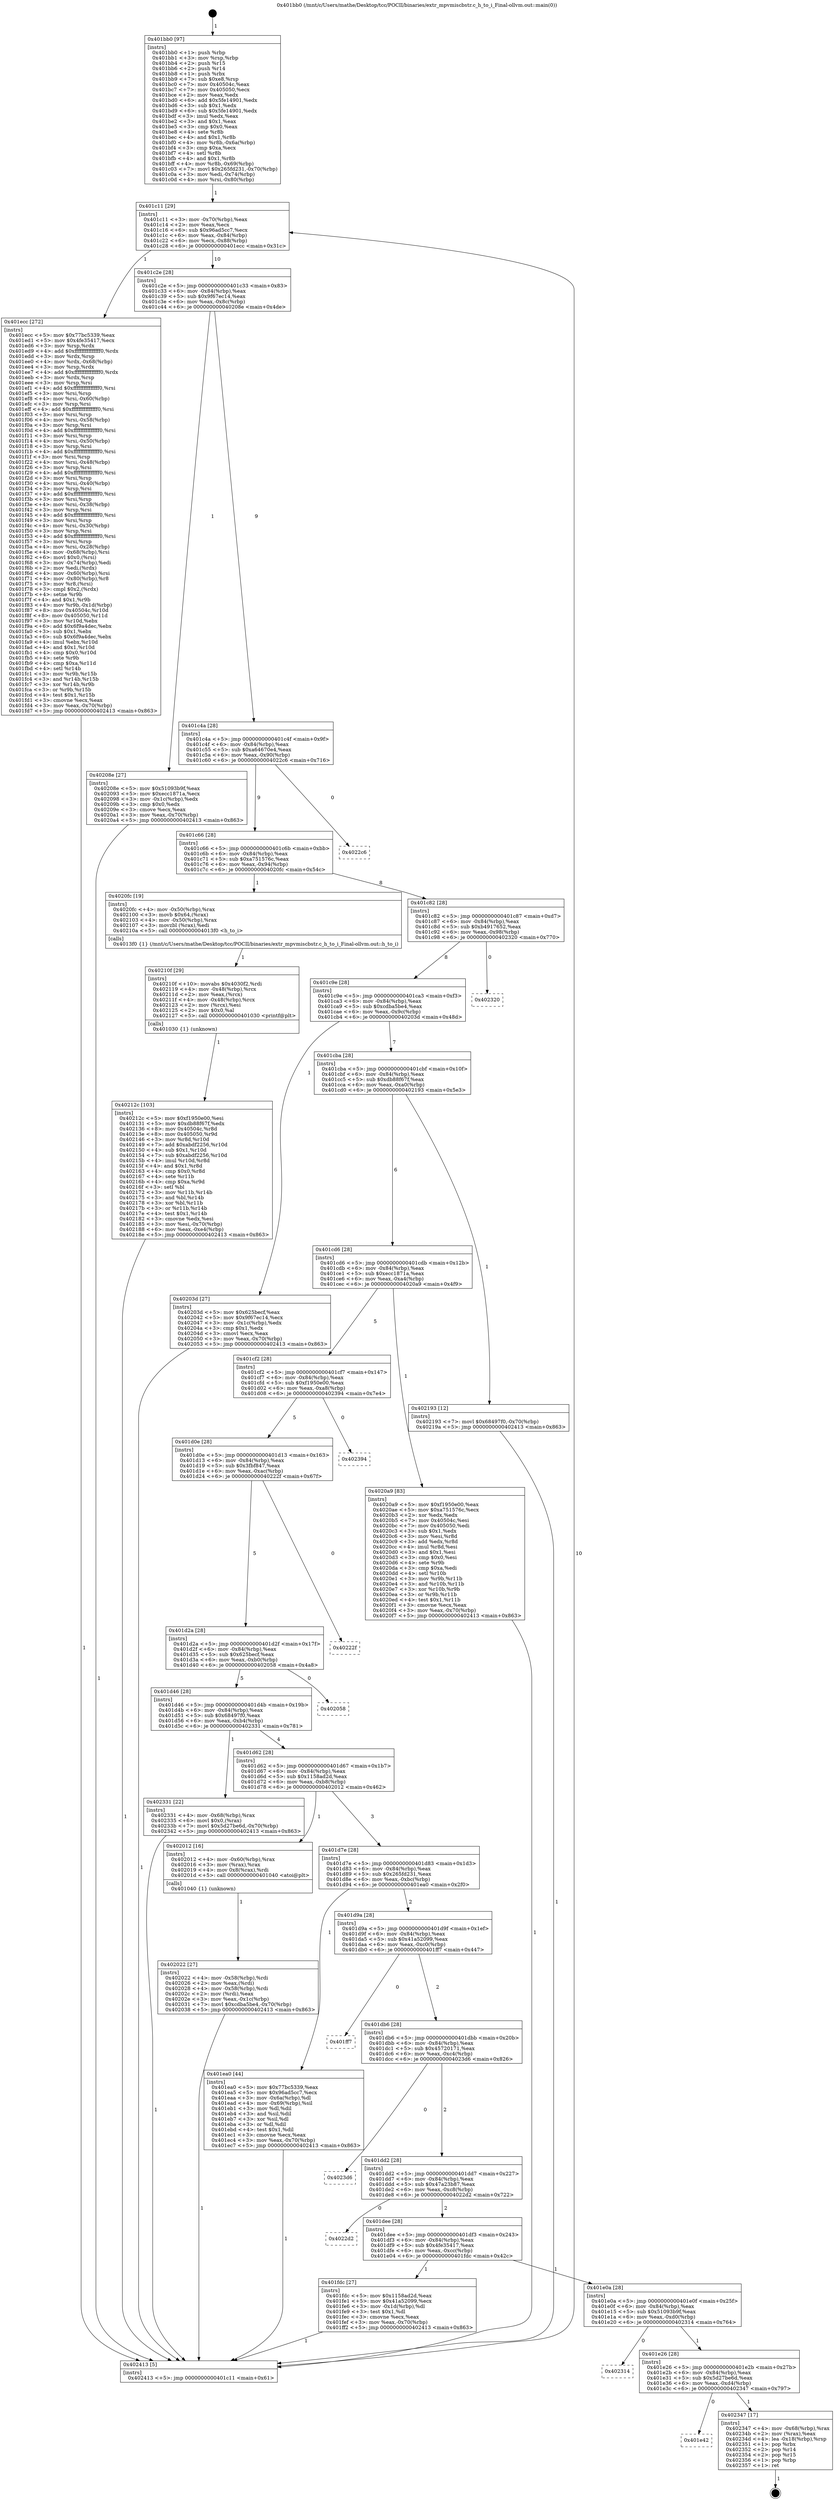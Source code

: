 digraph "0x401bb0" {
  label = "0x401bb0 (/mnt/c/Users/mathe/Desktop/tcc/POCII/binaries/extr_mpvmiscbstr.c_h_to_i_Final-ollvm.out::main(0))"
  labelloc = "t"
  node[shape=record]

  Entry [label="",width=0.3,height=0.3,shape=circle,fillcolor=black,style=filled]
  "0x401c11" [label="{
     0x401c11 [29]\l
     | [instrs]\l
     &nbsp;&nbsp;0x401c11 \<+3\>: mov -0x70(%rbp),%eax\l
     &nbsp;&nbsp;0x401c14 \<+2\>: mov %eax,%ecx\l
     &nbsp;&nbsp;0x401c16 \<+6\>: sub $0x96ad5cc7,%ecx\l
     &nbsp;&nbsp;0x401c1c \<+6\>: mov %eax,-0x84(%rbp)\l
     &nbsp;&nbsp;0x401c22 \<+6\>: mov %ecx,-0x88(%rbp)\l
     &nbsp;&nbsp;0x401c28 \<+6\>: je 0000000000401ecc \<main+0x31c\>\l
  }"]
  "0x401ecc" [label="{
     0x401ecc [272]\l
     | [instrs]\l
     &nbsp;&nbsp;0x401ecc \<+5\>: mov $0x77bc5339,%eax\l
     &nbsp;&nbsp;0x401ed1 \<+5\>: mov $0x4fe35417,%ecx\l
     &nbsp;&nbsp;0x401ed6 \<+3\>: mov %rsp,%rdx\l
     &nbsp;&nbsp;0x401ed9 \<+4\>: add $0xfffffffffffffff0,%rdx\l
     &nbsp;&nbsp;0x401edd \<+3\>: mov %rdx,%rsp\l
     &nbsp;&nbsp;0x401ee0 \<+4\>: mov %rdx,-0x68(%rbp)\l
     &nbsp;&nbsp;0x401ee4 \<+3\>: mov %rsp,%rdx\l
     &nbsp;&nbsp;0x401ee7 \<+4\>: add $0xfffffffffffffff0,%rdx\l
     &nbsp;&nbsp;0x401eeb \<+3\>: mov %rdx,%rsp\l
     &nbsp;&nbsp;0x401eee \<+3\>: mov %rsp,%rsi\l
     &nbsp;&nbsp;0x401ef1 \<+4\>: add $0xfffffffffffffff0,%rsi\l
     &nbsp;&nbsp;0x401ef5 \<+3\>: mov %rsi,%rsp\l
     &nbsp;&nbsp;0x401ef8 \<+4\>: mov %rsi,-0x60(%rbp)\l
     &nbsp;&nbsp;0x401efc \<+3\>: mov %rsp,%rsi\l
     &nbsp;&nbsp;0x401eff \<+4\>: add $0xfffffffffffffff0,%rsi\l
     &nbsp;&nbsp;0x401f03 \<+3\>: mov %rsi,%rsp\l
     &nbsp;&nbsp;0x401f06 \<+4\>: mov %rsi,-0x58(%rbp)\l
     &nbsp;&nbsp;0x401f0a \<+3\>: mov %rsp,%rsi\l
     &nbsp;&nbsp;0x401f0d \<+4\>: add $0xfffffffffffffff0,%rsi\l
     &nbsp;&nbsp;0x401f11 \<+3\>: mov %rsi,%rsp\l
     &nbsp;&nbsp;0x401f14 \<+4\>: mov %rsi,-0x50(%rbp)\l
     &nbsp;&nbsp;0x401f18 \<+3\>: mov %rsp,%rsi\l
     &nbsp;&nbsp;0x401f1b \<+4\>: add $0xfffffffffffffff0,%rsi\l
     &nbsp;&nbsp;0x401f1f \<+3\>: mov %rsi,%rsp\l
     &nbsp;&nbsp;0x401f22 \<+4\>: mov %rsi,-0x48(%rbp)\l
     &nbsp;&nbsp;0x401f26 \<+3\>: mov %rsp,%rsi\l
     &nbsp;&nbsp;0x401f29 \<+4\>: add $0xfffffffffffffff0,%rsi\l
     &nbsp;&nbsp;0x401f2d \<+3\>: mov %rsi,%rsp\l
     &nbsp;&nbsp;0x401f30 \<+4\>: mov %rsi,-0x40(%rbp)\l
     &nbsp;&nbsp;0x401f34 \<+3\>: mov %rsp,%rsi\l
     &nbsp;&nbsp;0x401f37 \<+4\>: add $0xfffffffffffffff0,%rsi\l
     &nbsp;&nbsp;0x401f3b \<+3\>: mov %rsi,%rsp\l
     &nbsp;&nbsp;0x401f3e \<+4\>: mov %rsi,-0x38(%rbp)\l
     &nbsp;&nbsp;0x401f42 \<+3\>: mov %rsp,%rsi\l
     &nbsp;&nbsp;0x401f45 \<+4\>: add $0xfffffffffffffff0,%rsi\l
     &nbsp;&nbsp;0x401f49 \<+3\>: mov %rsi,%rsp\l
     &nbsp;&nbsp;0x401f4c \<+4\>: mov %rsi,-0x30(%rbp)\l
     &nbsp;&nbsp;0x401f50 \<+3\>: mov %rsp,%rsi\l
     &nbsp;&nbsp;0x401f53 \<+4\>: add $0xfffffffffffffff0,%rsi\l
     &nbsp;&nbsp;0x401f57 \<+3\>: mov %rsi,%rsp\l
     &nbsp;&nbsp;0x401f5a \<+4\>: mov %rsi,-0x28(%rbp)\l
     &nbsp;&nbsp;0x401f5e \<+4\>: mov -0x68(%rbp),%rsi\l
     &nbsp;&nbsp;0x401f62 \<+6\>: movl $0x0,(%rsi)\l
     &nbsp;&nbsp;0x401f68 \<+3\>: mov -0x74(%rbp),%edi\l
     &nbsp;&nbsp;0x401f6b \<+2\>: mov %edi,(%rdx)\l
     &nbsp;&nbsp;0x401f6d \<+4\>: mov -0x60(%rbp),%rsi\l
     &nbsp;&nbsp;0x401f71 \<+4\>: mov -0x80(%rbp),%r8\l
     &nbsp;&nbsp;0x401f75 \<+3\>: mov %r8,(%rsi)\l
     &nbsp;&nbsp;0x401f78 \<+3\>: cmpl $0x2,(%rdx)\l
     &nbsp;&nbsp;0x401f7b \<+4\>: setne %r9b\l
     &nbsp;&nbsp;0x401f7f \<+4\>: and $0x1,%r9b\l
     &nbsp;&nbsp;0x401f83 \<+4\>: mov %r9b,-0x1d(%rbp)\l
     &nbsp;&nbsp;0x401f87 \<+8\>: mov 0x40504c,%r10d\l
     &nbsp;&nbsp;0x401f8f \<+8\>: mov 0x405050,%r11d\l
     &nbsp;&nbsp;0x401f97 \<+3\>: mov %r10d,%ebx\l
     &nbsp;&nbsp;0x401f9a \<+6\>: add $0x6f9a4dec,%ebx\l
     &nbsp;&nbsp;0x401fa0 \<+3\>: sub $0x1,%ebx\l
     &nbsp;&nbsp;0x401fa3 \<+6\>: sub $0x6f9a4dec,%ebx\l
     &nbsp;&nbsp;0x401fa9 \<+4\>: imul %ebx,%r10d\l
     &nbsp;&nbsp;0x401fad \<+4\>: and $0x1,%r10d\l
     &nbsp;&nbsp;0x401fb1 \<+4\>: cmp $0x0,%r10d\l
     &nbsp;&nbsp;0x401fb5 \<+4\>: sete %r9b\l
     &nbsp;&nbsp;0x401fb9 \<+4\>: cmp $0xa,%r11d\l
     &nbsp;&nbsp;0x401fbd \<+4\>: setl %r14b\l
     &nbsp;&nbsp;0x401fc1 \<+3\>: mov %r9b,%r15b\l
     &nbsp;&nbsp;0x401fc4 \<+3\>: and %r14b,%r15b\l
     &nbsp;&nbsp;0x401fc7 \<+3\>: xor %r14b,%r9b\l
     &nbsp;&nbsp;0x401fca \<+3\>: or %r9b,%r15b\l
     &nbsp;&nbsp;0x401fcd \<+4\>: test $0x1,%r15b\l
     &nbsp;&nbsp;0x401fd1 \<+3\>: cmovne %ecx,%eax\l
     &nbsp;&nbsp;0x401fd4 \<+3\>: mov %eax,-0x70(%rbp)\l
     &nbsp;&nbsp;0x401fd7 \<+5\>: jmp 0000000000402413 \<main+0x863\>\l
  }"]
  "0x401c2e" [label="{
     0x401c2e [28]\l
     | [instrs]\l
     &nbsp;&nbsp;0x401c2e \<+5\>: jmp 0000000000401c33 \<main+0x83\>\l
     &nbsp;&nbsp;0x401c33 \<+6\>: mov -0x84(%rbp),%eax\l
     &nbsp;&nbsp;0x401c39 \<+5\>: sub $0x9f67ec14,%eax\l
     &nbsp;&nbsp;0x401c3e \<+6\>: mov %eax,-0x8c(%rbp)\l
     &nbsp;&nbsp;0x401c44 \<+6\>: je 000000000040208e \<main+0x4de\>\l
  }"]
  Exit [label="",width=0.3,height=0.3,shape=circle,fillcolor=black,style=filled,peripheries=2]
  "0x40208e" [label="{
     0x40208e [27]\l
     | [instrs]\l
     &nbsp;&nbsp;0x40208e \<+5\>: mov $0x51093b9f,%eax\l
     &nbsp;&nbsp;0x402093 \<+5\>: mov $0xecc1871a,%ecx\l
     &nbsp;&nbsp;0x402098 \<+3\>: mov -0x1c(%rbp),%edx\l
     &nbsp;&nbsp;0x40209b \<+3\>: cmp $0x0,%edx\l
     &nbsp;&nbsp;0x40209e \<+3\>: cmove %ecx,%eax\l
     &nbsp;&nbsp;0x4020a1 \<+3\>: mov %eax,-0x70(%rbp)\l
     &nbsp;&nbsp;0x4020a4 \<+5\>: jmp 0000000000402413 \<main+0x863\>\l
  }"]
  "0x401c4a" [label="{
     0x401c4a [28]\l
     | [instrs]\l
     &nbsp;&nbsp;0x401c4a \<+5\>: jmp 0000000000401c4f \<main+0x9f\>\l
     &nbsp;&nbsp;0x401c4f \<+6\>: mov -0x84(%rbp),%eax\l
     &nbsp;&nbsp;0x401c55 \<+5\>: sub $0xa64670e4,%eax\l
     &nbsp;&nbsp;0x401c5a \<+6\>: mov %eax,-0x90(%rbp)\l
     &nbsp;&nbsp;0x401c60 \<+6\>: je 00000000004022c6 \<main+0x716\>\l
  }"]
  "0x401e42" [label="{
     0x401e42\l
  }", style=dashed]
  "0x4022c6" [label="{
     0x4022c6\l
  }", style=dashed]
  "0x401c66" [label="{
     0x401c66 [28]\l
     | [instrs]\l
     &nbsp;&nbsp;0x401c66 \<+5\>: jmp 0000000000401c6b \<main+0xbb\>\l
     &nbsp;&nbsp;0x401c6b \<+6\>: mov -0x84(%rbp),%eax\l
     &nbsp;&nbsp;0x401c71 \<+5\>: sub $0xa751576c,%eax\l
     &nbsp;&nbsp;0x401c76 \<+6\>: mov %eax,-0x94(%rbp)\l
     &nbsp;&nbsp;0x401c7c \<+6\>: je 00000000004020fc \<main+0x54c\>\l
  }"]
  "0x402347" [label="{
     0x402347 [17]\l
     | [instrs]\l
     &nbsp;&nbsp;0x402347 \<+4\>: mov -0x68(%rbp),%rax\l
     &nbsp;&nbsp;0x40234b \<+2\>: mov (%rax),%eax\l
     &nbsp;&nbsp;0x40234d \<+4\>: lea -0x18(%rbp),%rsp\l
     &nbsp;&nbsp;0x402351 \<+1\>: pop %rbx\l
     &nbsp;&nbsp;0x402352 \<+2\>: pop %r14\l
     &nbsp;&nbsp;0x402354 \<+2\>: pop %r15\l
     &nbsp;&nbsp;0x402356 \<+1\>: pop %rbp\l
     &nbsp;&nbsp;0x402357 \<+1\>: ret\l
  }"]
  "0x4020fc" [label="{
     0x4020fc [19]\l
     | [instrs]\l
     &nbsp;&nbsp;0x4020fc \<+4\>: mov -0x50(%rbp),%rax\l
     &nbsp;&nbsp;0x402100 \<+3\>: movb $0x64,(%rax)\l
     &nbsp;&nbsp;0x402103 \<+4\>: mov -0x50(%rbp),%rax\l
     &nbsp;&nbsp;0x402107 \<+3\>: movzbl (%rax),%edi\l
     &nbsp;&nbsp;0x40210a \<+5\>: call 00000000004013f0 \<h_to_i\>\l
     | [calls]\l
     &nbsp;&nbsp;0x4013f0 \{1\} (/mnt/c/Users/mathe/Desktop/tcc/POCII/binaries/extr_mpvmiscbstr.c_h_to_i_Final-ollvm.out::h_to_i)\l
  }"]
  "0x401c82" [label="{
     0x401c82 [28]\l
     | [instrs]\l
     &nbsp;&nbsp;0x401c82 \<+5\>: jmp 0000000000401c87 \<main+0xd7\>\l
     &nbsp;&nbsp;0x401c87 \<+6\>: mov -0x84(%rbp),%eax\l
     &nbsp;&nbsp;0x401c8d \<+5\>: sub $0xb4917652,%eax\l
     &nbsp;&nbsp;0x401c92 \<+6\>: mov %eax,-0x98(%rbp)\l
     &nbsp;&nbsp;0x401c98 \<+6\>: je 0000000000402320 \<main+0x770\>\l
  }"]
  "0x401e26" [label="{
     0x401e26 [28]\l
     | [instrs]\l
     &nbsp;&nbsp;0x401e26 \<+5\>: jmp 0000000000401e2b \<main+0x27b\>\l
     &nbsp;&nbsp;0x401e2b \<+6\>: mov -0x84(%rbp),%eax\l
     &nbsp;&nbsp;0x401e31 \<+5\>: sub $0x5d27be6d,%eax\l
     &nbsp;&nbsp;0x401e36 \<+6\>: mov %eax,-0xd4(%rbp)\l
     &nbsp;&nbsp;0x401e3c \<+6\>: je 0000000000402347 \<main+0x797\>\l
  }"]
  "0x402320" [label="{
     0x402320\l
  }", style=dashed]
  "0x401c9e" [label="{
     0x401c9e [28]\l
     | [instrs]\l
     &nbsp;&nbsp;0x401c9e \<+5\>: jmp 0000000000401ca3 \<main+0xf3\>\l
     &nbsp;&nbsp;0x401ca3 \<+6\>: mov -0x84(%rbp),%eax\l
     &nbsp;&nbsp;0x401ca9 \<+5\>: sub $0xcdba5be4,%eax\l
     &nbsp;&nbsp;0x401cae \<+6\>: mov %eax,-0x9c(%rbp)\l
     &nbsp;&nbsp;0x401cb4 \<+6\>: je 000000000040203d \<main+0x48d\>\l
  }"]
  "0x402314" [label="{
     0x402314\l
  }", style=dashed]
  "0x40203d" [label="{
     0x40203d [27]\l
     | [instrs]\l
     &nbsp;&nbsp;0x40203d \<+5\>: mov $0x625becf,%eax\l
     &nbsp;&nbsp;0x402042 \<+5\>: mov $0x9f67ec14,%ecx\l
     &nbsp;&nbsp;0x402047 \<+3\>: mov -0x1c(%rbp),%edx\l
     &nbsp;&nbsp;0x40204a \<+3\>: cmp $0x1,%edx\l
     &nbsp;&nbsp;0x40204d \<+3\>: cmovl %ecx,%eax\l
     &nbsp;&nbsp;0x402050 \<+3\>: mov %eax,-0x70(%rbp)\l
     &nbsp;&nbsp;0x402053 \<+5\>: jmp 0000000000402413 \<main+0x863\>\l
  }"]
  "0x401cba" [label="{
     0x401cba [28]\l
     | [instrs]\l
     &nbsp;&nbsp;0x401cba \<+5\>: jmp 0000000000401cbf \<main+0x10f\>\l
     &nbsp;&nbsp;0x401cbf \<+6\>: mov -0x84(%rbp),%eax\l
     &nbsp;&nbsp;0x401cc5 \<+5\>: sub $0xdb88f67f,%eax\l
     &nbsp;&nbsp;0x401cca \<+6\>: mov %eax,-0xa0(%rbp)\l
     &nbsp;&nbsp;0x401cd0 \<+6\>: je 0000000000402193 \<main+0x5e3\>\l
  }"]
  "0x40212c" [label="{
     0x40212c [103]\l
     | [instrs]\l
     &nbsp;&nbsp;0x40212c \<+5\>: mov $0xf1950e00,%esi\l
     &nbsp;&nbsp;0x402131 \<+5\>: mov $0xdb88f67f,%edx\l
     &nbsp;&nbsp;0x402136 \<+8\>: mov 0x40504c,%r8d\l
     &nbsp;&nbsp;0x40213e \<+8\>: mov 0x405050,%r9d\l
     &nbsp;&nbsp;0x402146 \<+3\>: mov %r8d,%r10d\l
     &nbsp;&nbsp;0x402149 \<+7\>: add $0xabdf2256,%r10d\l
     &nbsp;&nbsp;0x402150 \<+4\>: sub $0x1,%r10d\l
     &nbsp;&nbsp;0x402154 \<+7\>: sub $0xabdf2256,%r10d\l
     &nbsp;&nbsp;0x40215b \<+4\>: imul %r10d,%r8d\l
     &nbsp;&nbsp;0x40215f \<+4\>: and $0x1,%r8d\l
     &nbsp;&nbsp;0x402163 \<+4\>: cmp $0x0,%r8d\l
     &nbsp;&nbsp;0x402167 \<+4\>: sete %r11b\l
     &nbsp;&nbsp;0x40216b \<+4\>: cmp $0xa,%r9d\l
     &nbsp;&nbsp;0x40216f \<+3\>: setl %bl\l
     &nbsp;&nbsp;0x402172 \<+3\>: mov %r11b,%r14b\l
     &nbsp;&nbsp;0x402175 \<+3\>: and %bl,%r14b\l
     &nbsp;&nbsp;0x402178 \<+3\>: xor %bl,%r11b\l
     &nbsp;&nbsp;0x40217b \<+3\>: or %r11b,%r14b\l
     &nbsp;&nbsp;0x40217e \<+4\>: test $0x1,%r14b\l
     &nbsp;&nbsp;0x402182 \<+3\>: cmovne %edx,%esi\l
     &nbsp;&nbsp;0x402185 \<+3\>: mov %esi,-0x70(%rbp)\l
     &nbsp;&nbsp;0x402188 \<+6\>: mov %eax,-0xe4(%rbp)\l
     &nbsp;&nbsp;0x40218e \<+5\>: jmp 0000000000402413 \<main+0x863\>\l
  }"]
  "0x402193" [label="{
     0x402193 [12]\l
     | [instrs]\l
     &nbsp;&nbsp;0x402193 \<+7\>: movl $0x68497f0,-0x70(%rbp)\l
     &nbsp;&nbsp;0x40219a \<+5\>: jmp 0000000000402413 \<main+0x863\>\l
  }"]
  "0x401cd6" [label="{
     0x401cd6 [28]\l
     | [instrs]\l
     &nbsp;&nbsp;0x401cd6 \<+5\>: jmp 0000000000401cdb \<main+0x12b\>\l
     &nbsp;&nbsp;0x401cdb \<+6\>: mov -0x84(%rbp),%eax\l
     &nbsp;&nbsp;0x401ce1 \<+5\>: sub $0xecc1871a,%eax\l
     &nbsp;&nbsp;0x401ce6 \<+6\>: mov %eax,-0xa4(%rbp)\l
     &nbsp;&nbsp;0x401cec \<+6\>: je 00000000004020a9 \<main+0x4f9\>\l
  }"]
  "0x40210f" [label="{
     0x40210f [29]\l
     | [instrs]\l
     &nbsp;&nbsp;0x40210f \<+10\>: movabs $0x4030f2,%rdi\l
     &nbsp;&nbsp;0x402119 \<+4\>: mov -0x48(%rbp),%rcx\l
     &nbsp;&nbsp;0x40211d \<+2\>: mov %eax,(%rcx)\l
     &nbsp;&nbsp;0x40211f \<+4\>: mov -0x48(%rbp),%rcx\l
     &nbsp;&nbsp;0x402123 \<+2\>: mov (%rcx),%esi\l
     &nbsp;&nbsp;0x402125 \<+2\>: mov $0x0,%al\l
     &nbsp;&nbsp;0x402127 \<+5\>: call 0000000000401030 \<printf@plt\>\l
     | [calls]\l
     &nbsp;&nbsp;0x401030 \{1\} (unknown)\l
  }"]
  "0x4020a9" [label="{
     0x4020a9 [83]\l
     | [instrs]\l
     &nbsp;&nbsp;0x4020a9 \<+5\>: mov $0xf1950e00,%eax\l
     &nbsp;&nbsp;0x4020ae \<+5\>: mov $0xa751576c,%ecx\l
     &nbsp;&nbsp;0x4020b3 \<+2\>: xor %edx,%edx\l
     &nbsp;&nbsp;0x4020b5 \<+7\>: mov 0x40504c,%esi\l
     &nbsp;&nbsp;0x4020bc \<+7\>: mov 0x405050,%edi\l
     &nbsp;&nbsp;0x4020c3 \<+3\>: sub $0x1,%edx\l
     &nbsp;&nbsp;0x4020c6 \<+3\>: mov %esi,%r8d\l
     &nbsp;&nbsp;0x4020c9 \<+3\>: add %edx,%r8d\l
     &nbsp;&nbsp;0x4020cc \<+4\>: imul %r8d,%esi\l
     &nbsp;&nbsp;0x4020d0 \<+3\>: and $0x1,%esi\l
     &nbsp;&nbsp;0x4020d3 \<+3\>: cmp $0x0,%esi\l
     &nbsp;&nbsp;0x4020d6 \<+4\>: sete %r9b\l
     &nbsp;&nbsp;0x4020da \<+3\>: cmp $0xa,%edi\l
     &nbsp;&nbsp;0x4020dd \<+4\>: setl %r10b\l
     &nbsp;&nbsp;0x4020e1 \<+3\>: mov %r9b,%r11b\l
     &nbsp;&nbsp;0x4020e4 \<+3\>: and %r10b,%r11b\l
     &nbsp;&nbsp;0x4020e7 \<+3\>: xor %r10b,%r9b\l
     &nbsp;&nbsp;0x4020ea \<+3\>: or %r9b,%r11b\l
     &nbsp;&nbsp;0x4020ed \<+4\>: test $0x1,%r11b\l
     &nbsp;&nbsp;0x4020f1 \<+3\>: cmovne %ecx,%eax\l
     &nbsp;&nbsp;0x4020f4 \<+3\>: mov %eax,-0x70(%rbp)\l
     &nbsp;&nbsp;0x4020f7 \<+5\>: jmp 0000000000402413 \<main+0x863\>\l
  }"]
  "0x401cf2" [label="{
     0x401cf2 [28]\l
     | [instrs]\l
     &nbsp;&nbsp;0x401cf2 \<+5\>: jmp 0000000000401cf7 \<main+0x147\>\l
     &nbsp;&nbsp;0x401cf7 \<+6\>: mov -0x84(%rbp),%eax\l
     &nbsp;&nbsp;0x401cfd \<+5\>: sub $0xf1950e00,%eax\l
     &nbsp;&nbsp;0x401d02 \<+6\>: mov %eax,-0xa8(%rbp)\l
     &nbsp;&nbsp;0x401d08 \<+6\>: je 0000000000402394 \<main+0x7e4\>\l
  }"]
  "0x402022" [label="{
     0x402022 [27]\l
     | [instrs]\l
     &nbsp;&nbsp;0x402022 \<+4\>: mov -0x58(%rbp),%rdi\l
     &nbsp;&nbsp;0x402026 \<+2\>: mov %eax,(%rdi)\l
     &nbsp;&nbsp;0x402028 \<+4\>: mov -0x58(%rbp),%rdi\l
     &nbsp;&nbsp;0x40202c \<+2\>: mov (%rdi),%eax\l
     &nbsp;&nbsp;0x40202e \<+3\>: mov %eax,-0x1c(%rbp)\l
     &nbsp;&nbsp;0x402031 \<+7\>: movl $0xcdba5be4,-0x70(%rbp)\l
     &nbsp;&nbsp;0x402038 \<+5\>: jmp 0000000000402413 \<main+0x863\>\l
  }"]
  "0x402394" [label="{
     0x402394\l
  }", style=dashed]
  "0x401d0e" [label="{
     0x401d0e [28]\l
     | [instrs]\l
     &nbsp;&nbsp;0x401d0e \<+5\>: jmp 0000000000401d13 \<main+0x163\>\l
     &nbsp;&nbsp;0x401d13 \<+6\>: mov -0x84(%rbp),%eax\l
     &nbsp;&nbsp;0x401d19 \<+5\>: sub $0x3fbf847,%eax\l
     &nbsp;&nbsp;0x401d1e \<+6\>: mov %eax,-0xac(%rbp)\l
     &nbsp;&nbsp;0x401d24 \<+6\>: je 000000000040222f \<main+0x67f\>\l
  }"]
  "0x401e0a" [label="{
     0x401e0a [28]\l
     | [instrs]\l
     &nbsp;&nbsp;0x401e0a \<+5\>: jmp 0000000000401e0f \<main+0x25f\>\l
     &nbsp;&nbsp;0x401e0f \<+6\>: mov -0x84(%rbp),%eax\l
     &nbsp;&nbsp;0x401e15 \<+5\>: sub $0x51093b9f,%eax\l
     &nbsp;&nbsp;0x401e1a \<+6\>: mov %eax,-0xd0(%rbp)\l
     &nbsp;&nbsp;0x401e20 \<+6\>: je 0000000000402314 \<main+0x764\>\l
  }"]
  "0x40222f" [label="{
     0x40222f\l
  }", style=dashed]
  "0x401d2a" [label="{
     0x401d2a [28]\l
     | [instrs]\l
     &nbsp;&nbsp;0x401d2a \<+5\>: jmp 0000000000401d2f \<main+0x17f\>\l
     &nbsp;&nbsp;0x401d2f \<+6\>: mov -0x84(%rbp),%eax\l
     &nbsp;&nbsp;0x401d35 \<+5\>: sub $0x625becf,%eax\l
     &nbsp;&nbsp;0x401d3a \<+6\>: mov %eax,-0xb0(%rbp)\l
     &nbsp;&nbsp;0x401d40 \<+6\>: je 0000000000402058 \<main+0x4a8\>\l
  }"]
  "0x401fdc" [label="{
     0x401fdc [27]\l
     | [instrs]\l
     &nbsp;&nbsp;0x401fdc \<+5\>: mov $0x1158ad2d,%eax\l
     &nbsp;&nbsp;0x401fe1 \<+5\>: mov $0x41a52099,%ecx\l
     &nbsp;&nbsp;0x401fe6 \<+3\>: mov -0x1d(%rbp),%dl\l
     &nbsp;&nbsp;0x401fe9 \<+3\>: test $0x1,%dl\l
     &nbsp;&nbsp;0x401fec \<+3\>: cmovne %ecx,%eax\l
     &nbsp;&nbsp;0x401fef \<+3\>: mov %eax,-0x70(%rbp)\l
     &nbsp;&nbsp;0x401ff2 \<+5\>: jmp 0000000000402413 \<main+0x863\>\l
  }"]
  "0x402058" [label="{
     0x402058\l
  }", style=dashed]
  "0x401d46" [label="{
     0x401d46 [28]\l
     | [instrs]\l
     &nbsp;&nbsp;0x401d46 \<+5\>: jmp 0000000000401d4b \<main+0x19b\>\l
     &nbsp;&nbsp;0x401d4b \<+6\>: mov -0x84(%rbp),%eax\l
     &nbsp;&nbsp;0x401d51 \<+5\>: sub $0x68497f0,%eax\l
     &nbsp;&nbsp;0x401d56 \<+6\>: mov %eax,-0xb4(%rbp)\l
     &nbsp;&nbsp;0x401d5c \<+6\>: je 0000000000402331 \<main+0x781\>\l
  }"]
  "0x401dee" [label="{
     0x401dee [28]\l
     | [instrs]\l
     &nbsp;&nbsp;0x401dee \<+5\>: jmp 0000000000401df3 \<main+0x243\>\l
     &nbsp;&nbsp;0x401df3 \<+6\>: mov -0x84(%rbp),%eax\l
     &nbsp;&nbsp;0x401df9 \<+5\>: sub $0x4fe35417,%eax\l
     &nbsp;&nbsp;0x401dfe \<+6\>: mov %eax,-0xcc(%rbp)\l
     &nbsp;&nbsp;0x401e04 \<+6\>: je 0000000000401fdc \<main+0x42c\>\l
  }"]
  "0x402331" [label="{
     0x402331 [22]\l
     | [instrs]\l
     &nbsp;&nbsp;0x402331 \<+4\>: mov -0x68(%rbp),%rax\l
     &nbsp;&nbsp;0x402335 \<+6\>: movl $0x0,(%rax)\l
     &nbsp;&nbsp;0x40233b \<+7\>: movl $0x5d27be6d,-0x70(%rbp)\l
     &nbsp;&nbsp;0x402342 \<+5\>: jmp 0000000000402413 \<main+0x863\>\l
  }"]
  "0x401d62" [label="{
     0x401d62 [28]\l
     | [instrs]\l
     &nbsp;&nbsp;0x401d62 \<+5\>: jmp 0000000000401d67 \<main+0x1b7\>\l
     &nbsp;&nbsp;0x401d67 \<+6\>: mov -0x84(%rbp),%eax\l
     &nbsp;&nbsp;0x401d6d \<+5\>: sub $0x1158ad2d,%eax\l
     &nbsp;&nbsp;0x401d72 \<+6\>: mov %eax,-0xb8(%rbp)\l
     &nbsp;&nbsp;0x401d78 \<+6\>: je 0000000000402012 \<main+0x462\>\l
  }"]
  "0x4022d2" [label="{
     0x4022d2\l
  }", style=dashed]
  "0x402012" [label="{
     0x402012 [16]\l
     | [instrs]\l
     &nbsp;&nbsp;0x402012 \<+4\>: mov -0x60(%rbp),%rax\l
     &nbsp;&nbsp;0x402016 \<+3\>: mov (%rax),%rax\l
     &nbsp;&nbsp;0x402019 \<+4\>: mov 0x8(%rax),%rdi\l
     &nbsp;&nbsp;0x40201d \<+5\>: call 0000000000401040 \<atoi@plt\>\l
     | [calls]\l
     &nbsp;&nbsp;0x401040 \{1\} (unknown)\l
  }"]
  "0x401d7e" [label="{
     0x401d7e [28]\l
     | [instrs]\l
     &nbsp;&nbsp;0x401d7e \<+5\>: jmp 0000000000401d83 \<main+0x1d3\>\l
     &nbsp;&nbsp;0x401d83 \<+6\>: mov -0x84(%rbp),%eax\l
     &nbsp;&nbsp;0x401d89 \<+5\>: sub $0x265fd231,%eax\l
     &nbsp;&nbsp;0x401d8e \<+6\>: mov %eax,-0xbc(%rbp)\l
     &nbsp;&nbsp;0x401d94 \<+6\>: je 0000000000401ea0 \<main+0x2f0\>\l
  }"]
  "0x401dd2" [label="{
     0x401dd2 [28]\l
     | [instrs]\l
     &nbsp;&nbsp;0x401dd2 \<+5\>: jmp 0000000000401dd7 \<main+0x227\>\l
     &nbsp;&nbsp;0x401dd7 \<+6\>: mov -0x84(%rbp),%eax\l
     &nbsp;&nbsp;0x401ddd \<+5\>: sub $0x47a23b87,%eax\l
     &nbsp;&nbsp;0x401de2 \<+6\>: mov %eax,-0xc8(%rbp)\l
     &nbsp;&nbsp;0x401de8 \<+6\>: je 00000000004022d2 \<main+0x722\>\l
  }"]
  "0x401ea0" [label="{
     0x401ea0 [44]\l
     | [instrs]\l
     &nbsp;&nbsp;0x401ea0 \<+5\>: mov $0x77bc5339,%eax\l
     &nbsp;&nbsp;0x401ea5 \<+5\>: mov $0x96ad5cc7,%ecx\l
     &nbsp;&nbsp;0x401eaa \<+3\>: mov -0x6a(%rbp),%dl\l
     &nbsp;&nbsp;0x401ead \<+4\>: mov -0x69(%rbp),%sil\l
     &nbsp;&nbsp;0x401eb1 \<+3\>: mov %dl,%dil\l
     &nbsp;&nbsp;0x401eb4 \<+3\>: and %sil,%dil\l
     &nbsp;&nbsp;0x401eb7 \<+3\>: xor %sil,%dl\l
     &nbsp;&nbsp;0x401eba \<+3\>: or %dl,%dil\l
     &nbsp;&nbsp;0x401ebd \<+4\>: test $0x1,%dil\l
     &nbsp;&nbsp;0x401ec1 \<+3\>: cmovne %ecx,%eax\l
     &nbsp;&nbsp;0x401ec4 \<+3\>: mov %eax,-0x70(%rbp)\l
     &nbsp;&nbsp;0x401ec7 \<+5\>: jmp 0000000000402413 \<main+0x863\>\l
  }"]
  "0x401d9a" [label="{
     0x401d9a [28]\l
     | [instrs]\l
     &nbsp;&nbsp;0x401d9a \<+5\>: jmp 0000000000401d9f \<main+0x1ef\>\l
     &nbsp;&nbsp;0x401d9f \<+6\>: mov -0x84(%rbp),%eax\l
     &nbsp;&nbsp;0x401da5 \<+5\>: sub $0x41a52099,%eax\l
     &nbsp;&nbsp;0x401daa \<+6\>: mov %eax,-0xc0(%rbp)\l
     &nbsp;&nbsp;0x401db0 \<+6\>: je 0000000000401ff7 \<main+0x447\>\l
  }"]
  "0x402413" [label="{
     0x402413 [5]\l
     | [instrs]\l
     &nbsp;&nbsp;0x402413 \<+5\>: jmp 0000000000401c11 \<main+0x61\>\l
  }"]
  "0x401bb0" [label="{
     0x401bb0 [97]\l
     | [instrs]\l
     &nbsp;&nbsp;0x401bb0 \<+1\>: push %rbp\l
     &nbsp;&nbsp;0x401bb1 \<+3\>: mov %rsp,%rbp\l
     &nbsp;&nbsp;0x401bb4 \<+2\>: push %r15\l
     &nbsp;&nbsp;0x401bb6 \<+2\>: push %r14\l
     &nbsp;&nbsp;0x401bb8 \<+1\>: push %rbx\l
     &nbsp;&nbsp;0x401bb9 \<+7\>: sub $0xe8,%rsp\l
     &nbsp;&nbsp;0x401bc0 \<+7\>: mov 0x40504c,%eax\l
     &nbsp;&nbsp;0x401bc7 \<+7\>: mov 0x405050,%ecx\l
     &nbsp;&nbsp;0x401bce \<+2\>: mov %eax,%edx\l
     &nbsp;&nbsp;0x401bd0 \<+6\>: add $0x5fe14901,%edx\l
     &nbsp;&nbsp;0x401bd6 \<+3\>: sub $0x1,%edx\l
     &nbsp;&nbsp;0x401bd9 \<+6\>: sub $0x5fe14901,%edx\l
     &nbsp;&nbsp;0x401bdf \<+3\>: imul %edx,%eax\l
     &nbsp;&nbsp;0x401be2 \<+3\>: and $0x1,%eax\l
     &nbsp;&nbsp;0x401be5 \<+3\>: cmp $0x0,%eax\l
     &nbsp;&nbsp;0x401be8 \<+4\>: sete %r8b\l
     &nbsp;&nbsp;0x401bec \<+4\>: and $0x1,%r8b\l
     &nbsp;&nbsp;0x401bf0 \<+4\>: mov %r8b,-0x6a(%rbp)\l
     &nbsp;&nbsp;0x401bf4 \<+3\>: cmp $0xa,%ecx\l
     &nbsp;&nbsp;0x401bf7 \<+4\>: setl %r8b\l
     &nbsp;&nbsp;0x401bfb \<+4\>: and $0x1,%r8b\l
     &nbsp;&nbsp;0x401bff \<+4\>: mov %r8b,-0x69(%rbp)\l
     &nbsp;&nbsp;0x401c03 \<+7\>: movl $0x265fd231,-0x70(%rbp)\l
     &nbsp;&nbsp;0x401c0a \<+3\>: mov %edi,-0x74(%rbp)\l
     &nbsp;&nbsp;0x401c0d \<+4\>: mov %rsi,-0x80(%rbp)\l
  }"]
  "0x4023d6" [label="{
     0x4023d6\l
  }", style=dashed]
  "0x401db6" [label="{
     0x401db6 [28]\l
     | [instrs]\l
     &nbsp;&nbsp;0x401db6 \<+5\>: jmp 0000000000401dbb \<main+0x20b\>\l
     &nbsp;&nbsp;0x401dbb \<+6\>: mov -0x84(%rbp),%eax\l
     &nbsp;&nbsp;0x401dc1 \<+5\>: sub $0x45720171,%eax\l
     &nbsp;&nbsp;0x401dc6 \<+6\>: mov %eax,-0xc4(%rbp)\l
     &nbsp;&nbsp;0x401dcc \<+6\>: je 00000000004023d6 \<main+0x826\>\l
  }"]
  "0x401ff7" [label="{
     0x401ff7\l
  }", style=dashed]
  Entry -> "0x401bb0" [label=" 1"]
  "0x401c11" -> "0x401ecc" [label=" 1"]
  "0x401c11" -> "0x401c2e" [label=" 10"]
  "0x402347" -> Exit [label=" 1"]
  "0x401c2e" -> "0x40208e" [label=" 1"]
  "0x401c2e" -> "0x401c4a" [label=" 9"]
  "0x401e26" -> "0x401e42" [label=" 0"]
  "0x401c4a" -> "0x4022c6" [label=" 0"]
  "0x401c4a" -> "0x401c66" [label=" 9"]
  "0x401e26" -> "0x402347" [label=" 1"]
  "0x401c66" -> "0x4020fc" [label=" 1"]
  "0x401c66" -> "0x401c82" [label=" 8"]
  "0x401e0a" -> "0x401e26" [label=" 1"]
  "0x401c82" -> "0x402320" [label=" 0"]
  "0x401c82" -> "0x401c9e" [label=" 8"]
  "0x401e0a" -> "0x402314" [label=" 0"]
  "0x401c9e" -> "0x40203d" [label=" 1"]
  "0x401c9e" -> "0x401cba" [label=" 7"]
  "0x402331" -> "0x402413" [label=" 1"]
  "0x401cba" -> "0x402193" [label=" 1"]
  "0x401cba" -> "0x401cd6" [label=" 6"]
  "0x402193" -> "0x402413" [label=" 1"]
  "0x401cd6" -> "0x4020a9" [label=" 1"]
  "0x401cd6" -> "0x401cf2" [label=" 5"]
  "0x40212c" -> "0x402413" [label=" 1"]
  "0x401cf2" -> "0x402394" [label=" 0"]
  "0x401cf2" -> "0x401d0e" [label=" 5"]
  "0x40210f" -> "0x40212c" [label=" 1"]
  "0x401d0e" -> "0x40222f" [label=" 0"]
  "0x401d0e" -> "0x401d2a" [label=" 5"]
  "0x4020fc" -> "0x40210f" [label=" 1"]
  "0x401d2a" -> "0x402058" [label=" 0"]
  "0x401d2a" -> "0x401d46" [label=" 5"]
  "0x4020a9" -> "0x402413" [label=" 1"]
  "0x401d46" -> "0x402331" [label=" 1"]
  "0x401d46" -> "0x401d62" [label=" 4"]
  "0x40203d" -> "0x402413" [label=" 1"]
  "0x401d62" -> "0x402012" [label=" 1"]
  "0x401d62" -> "0x401d7e" [label=" 3"]
  "0x402022" -> "0x402413" [label=" 1"]
  "0x401d7e" -> "0x401ea0" [label=" 1"]
  "0x401d7e" -> "0x401d9a" [label=" 2"]
  "0x401ea0" -> "0x402413" [label=" 1"]
  "0x401bb0" -> "0x401c11" [label=" 1"]
  "0x402413" -> "0x401c11" [label=" 10"]
  "0x401fdc" -> "0x402413" [label=" 1"]
  "0x401ecc" -> "0x402413" [label=" 1"]
  "0x401dee" -> "0x401e0a" [label=" 1"]
  "0x401d9a" -> "0x401ff7" [label=" 0"]
  "0x401d9a" -> "0x401db6" [label=" 2"]
  "0x401dee" -> "0x401fdc" [label=" 1"]
  "0x401db6" -> "0x4023d6" [label=" 0"]
  "0x401db6" -> "0x401dd2" [label=" 2"]
  "0x402012" -> "0x402022" [label=" 1"]
  "0x401dd2" -> "0x4022d2" [label=" 0"]
  "0x401dd2" -> "0x401dee" [label=" 2"]
  "0x40208e" -> "0x402413" [label=" 1"]
}
